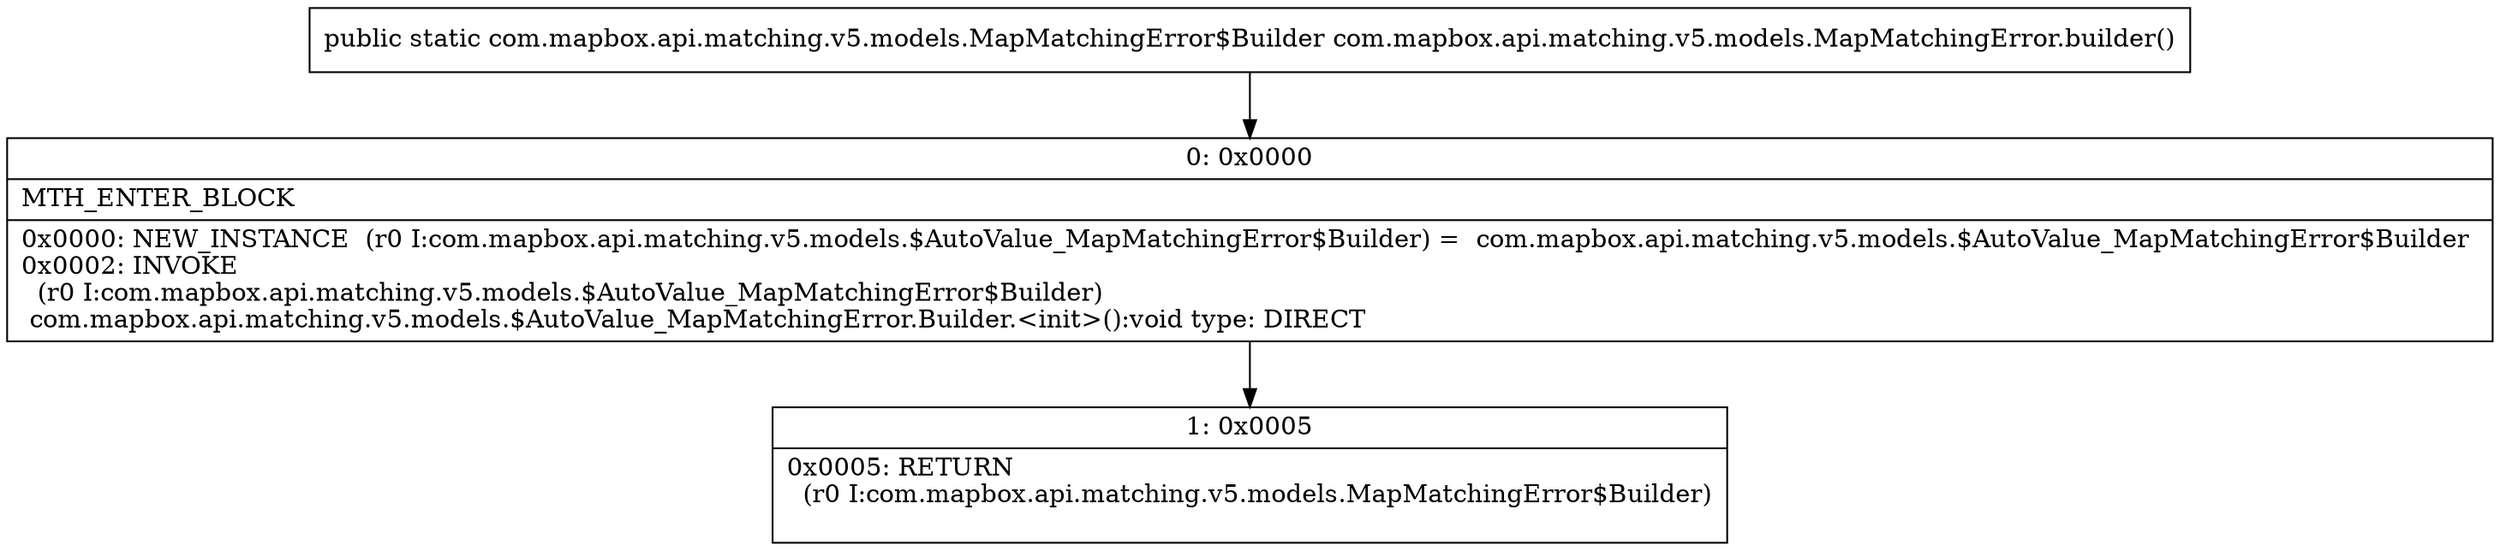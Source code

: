 digraph "CFG forcom.mapbox.api.matching.v5.models.MapMatchingError.builder()Lcom\/mapbox\/api\/matching\/v5\/models\/MapMatchingError$Builder;" {
Node_0 [shape=record,label="{0\:\ 0x0000|MTH_ENTER_BLOCK\l|0x0000: NEW_INSTANCE  (r0 I:com.mapbox.api.matching.v5.models.$AutoValue_MapMatchingError$Builder) =  com.mapbox.api.matching.v5.models.$AutoValue_MapMatchingError$Builder \l0x0002: INVOKE  \l  (r0 I:com.mapbox.api.matching.v5.models.$AutoValue_MapMatchingError$Builder)\l com.mapbox.api.matching.v5.models.$AutoValue_MapMatchingError.Builder.\<init\>():void type: DIRECT \l}"];
Node_1 [shape=record,label="{1\:\ 0x0005|0x0005: RETURN  \l  (r0 I:com.mapbox.api.matching.v5.models.MapMatchingError$Builder)\l \l}"];
MethodNode[shape=record,label="{public static com.mapbox.api.matching.v5.models.MapMatchingError$Builder com.mapbox.api.matching.v5.models.MapMatchingError.builder() }"];
MethodNode -> Node_0;
Node_0 -> Node_1;
}

